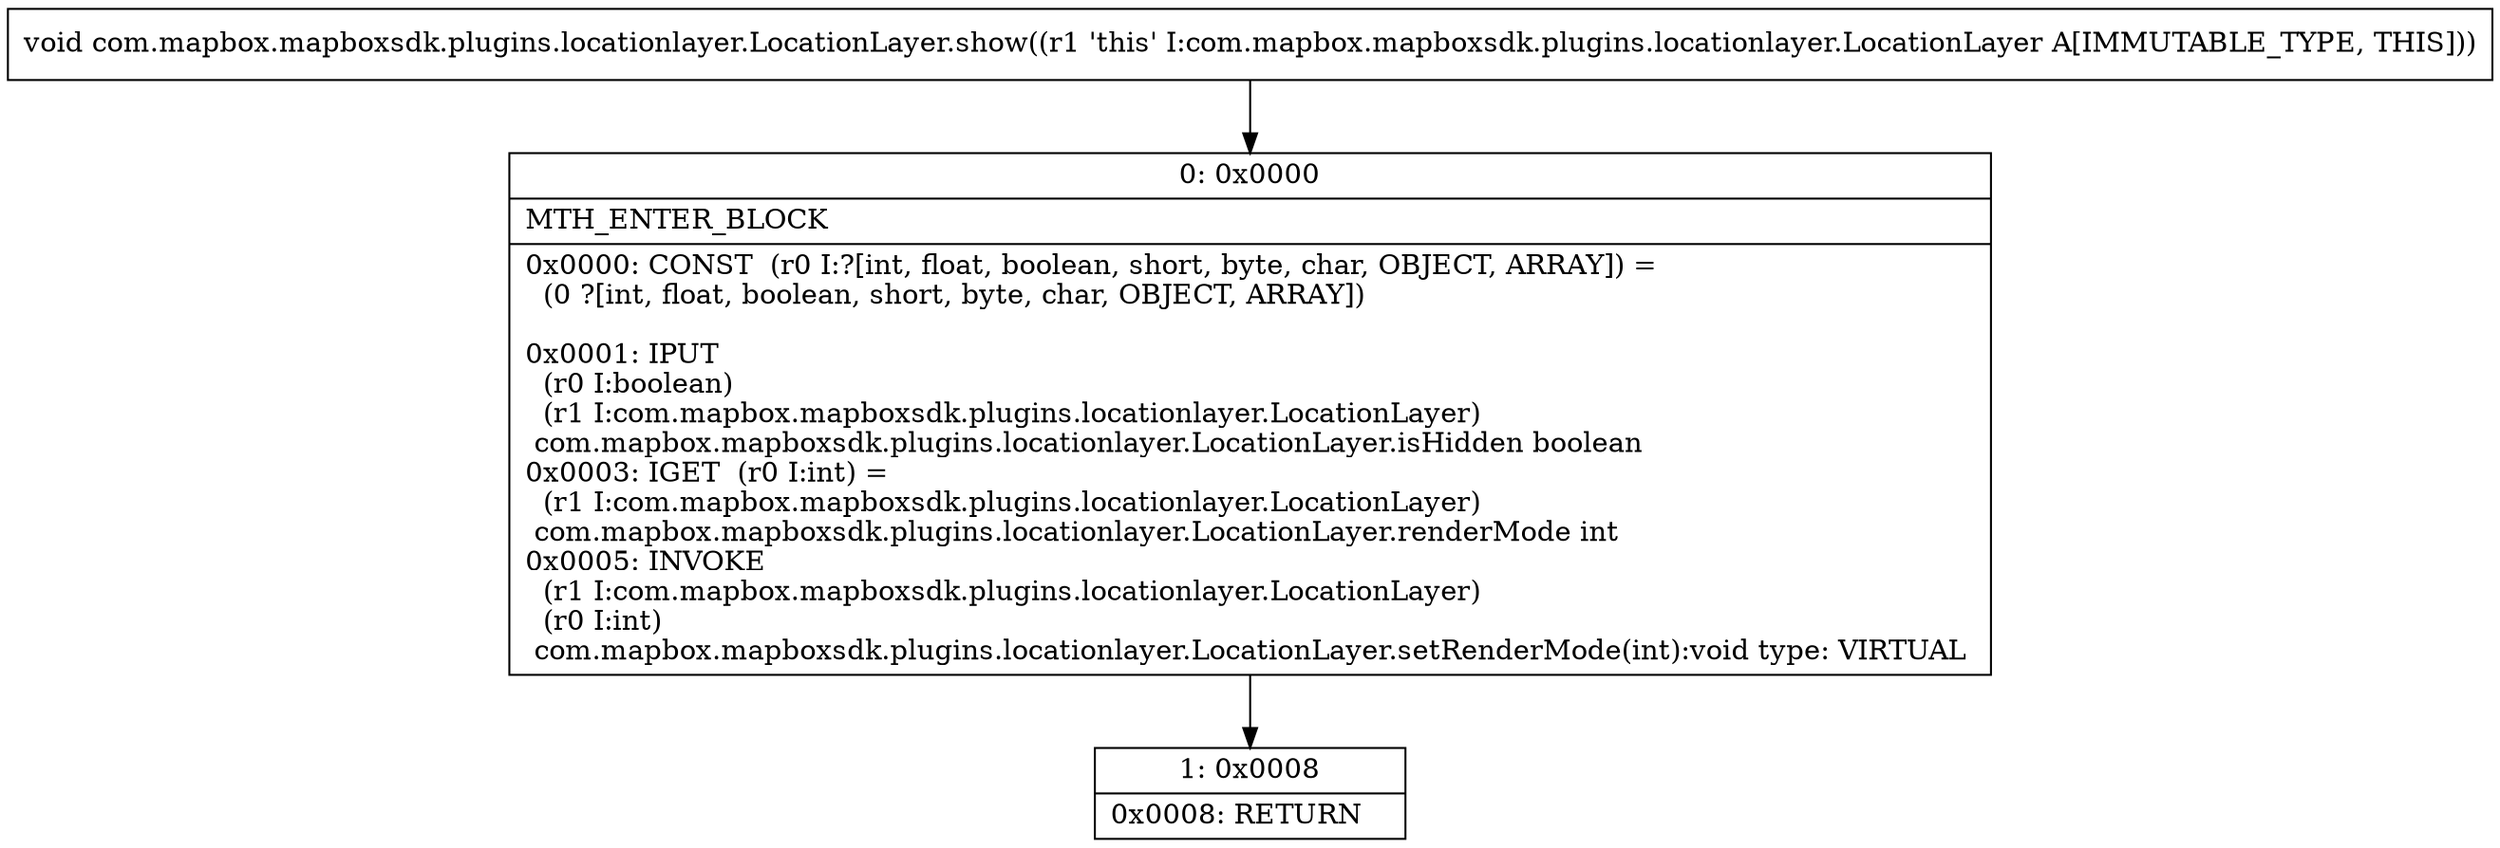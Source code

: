 digraph "CFG forcom.mapbox.mapboxsdk.plugins.locationlayer.LocationLayer.show()V" {
Node_0 [shape=record,label="{0\:\ 0x0000|MTH_ENTER_BLOCK\l|0x0000: CONST  (r0 I:?[int, float, boolean, short, byte, char, OBJECT, ARRAY]) = \l  (0 ?[int, float, boolean, short, byte, char, OBJECT, ARRAY])\l \l0x0001: IPUT  \l  (r0 I:boolean)\l  (r1 I:com.mapbox.mapboxsdk.plugins.locationlayer.LocationLayer)\l com.mapbox.mapboxsdk.plugins.locationlayer.LocationLayer.isHidden boolean \l0x0003: IGET  (r0 I:int) = \l  (r1 I:com.mapbox.mapboxsdk.plugins.locationlayer.LocationLayer)\l com.mapbox.mapboxsdk.plugins.locationlayer.LocationLayer.renderMode int \l0x0005: INVOKE  \l  (r1 I:com.mapbox.mapboxsdk.plugins.locationlayer.LocationLayer)\l  (r0 I:int)\l com.mapbox.mapboxsdk.plugins.locationlayer.LocationLayer.setRenderMode(int):void type: VIRTUAL \l}"];
Node_1 [shape=record,label="{1\:\ 0x0008|0x0008: RETURN   \l}"];
MethodNode[shape=record,label="{void com.mapbox.mapboxsdk.plugins.locationlayer.LocationLayer.show((r1 'this' I:com.mapbox.mapboxsdk.plugins.locationlayer.LocationLayer A[IMMUTABLE_TYPE, THIS])) }"];
MethodNode -> Node_0;
Node_0 -> Node_1;
}

